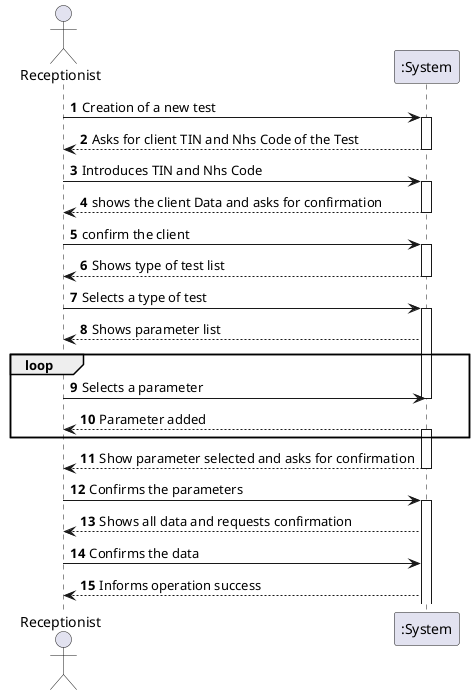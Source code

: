 @startuml
autonumber
actor "Receptionist" as RE


RE -> ":System" : Creation of a new test
activate ":System"
":System" --> RE : Asks for client TIN and Nhs Code of the Test
deactivate ":System"
RE -> ":System" : Introduces TIN and Nhs Code
activate ":System"
":System" --> RE : shows the client Data and asks for confirmation
deactivate ":System"
RE -> ":System" : confirm the client
activate ":System"
":System" --> RE : Shows type of test list

deactivate ":System"
RE -> ":System" : Selects a type of test
activate ":System"
":System" --> RE : Shows parameter list
loop
RE -> ":System" : Selects a parameter
deactivate ":System"
":System" --> RE : Parameter added
activate ":System"
end
":System" --> RE : Show parameter selected and asks for confirmation
deactivate ":System"



RE -> ":System" : Confirms the parameters
activate ":System"
":System" --> RE : Shows all data and requests confirmation
RE -> ":System" : Confirms the data
":System" --> RE : Informs operation success

@enduml